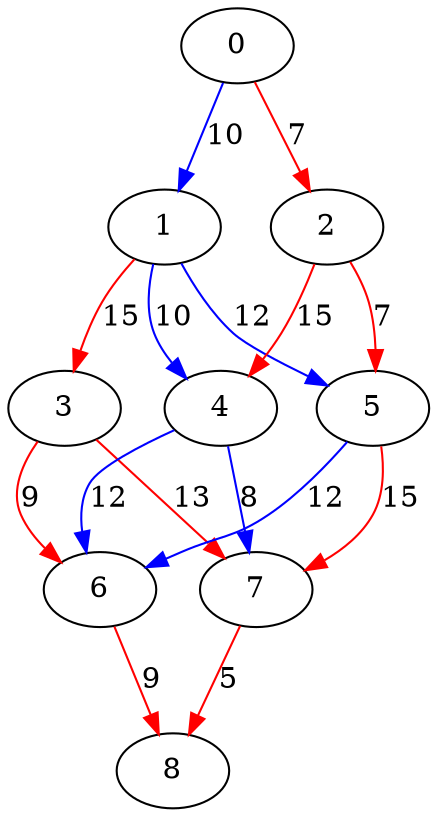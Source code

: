 digraph G {
0 -> 1 [label="10", color=blue];
0 -> 2 [label="7", color=red];
1 -> 3 [label="15", color=red];
1 -> 4 [label="10", color=blue];
1 -> 5 [label="12", color=blue];
2 -> 4 [label="15", color=red];
2 -> 5 [label="7", color=red];
3 -> 6 [label="9", color=red];
3 -> 7 [label="13", color=red];
4 -> 6 [label="12", color=blue];
4 -> 7 [label="8", color=blue];
5 -> 6 [label="12", color=blue];
5 -> 7 [label="15", color=red];
6 -> 8 [label="9", color=red];
7 -> 8 [label="5", color=red];
}
